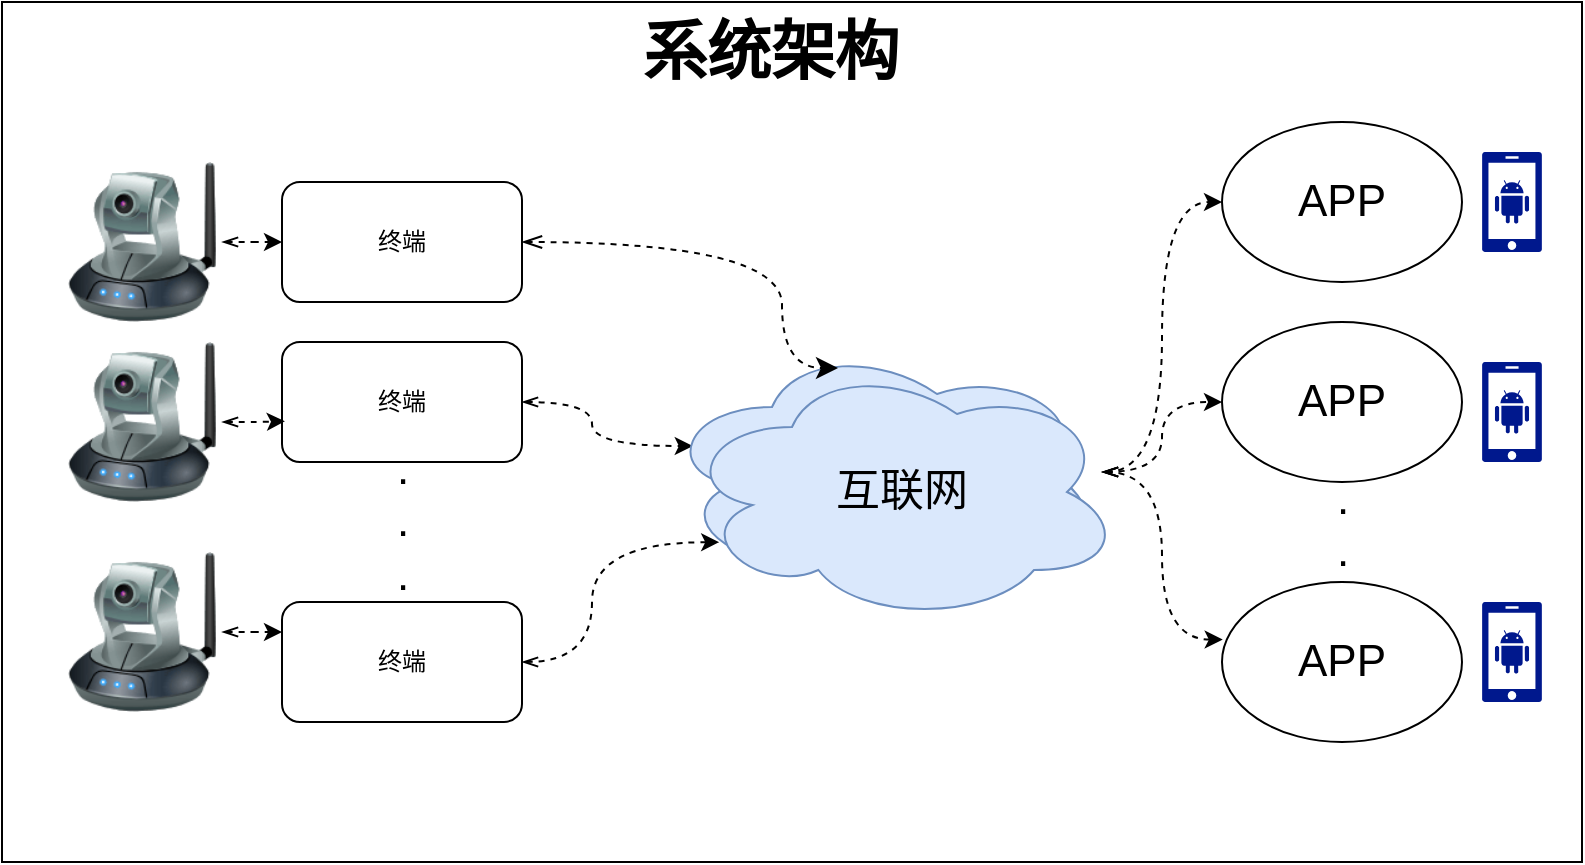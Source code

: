 <mxfile version="20.8.16" type="github"><diagram id="fxU_WV-ga9fd_F4JrnZT" name="第 1 页"><mxGraphModel dx="1235" dy="646" grid="1" gridSize="10" guides="1" tooltips="1" connect="1" arrows="1" fold="1" page="1" pageScale="1" pageWidth="827" pageHeight="1169" math="0" shadow="0"><root><mxCell id="0"/><mxCell id="1" parent="0"/><mxCell id="iTM5kjE527-mfCNKl9yt-34" value="" style="whiteSpace=wrap;html=1;fontSize=32;fontColor=#000000;" vertex="1" parent="1"><mxGeometry x="30" y="130" width="790" height="430" as="geometry"/></mxCell><mxCell id="iTM5kjE527-mfCNKl9yt-1" value="终端" style="rounded=1;whiteSpace=wrap;html=1;" vertex="1" parent="1"><mxGeometry x="170" y="220" width="120" height="60" as="geometry"/></mxCell><mxCell id="iTM5kjE527-mfCNKl9yt-12" style="edgeStyle=orthogonalEdgeStyle;curved=1;orthogonalLoop=1;jettySize=auto;html=1;entryX=0.07;entryY=0.4;entryDx=0;entryDy=0;entryPerimeter=0;dashed=1;fontSize=22;startArrow=openThin;startFill=0;" edge="1" parent="1" source="iTM5kjE527-mfCNKl9yt-2" target="iTM5kjE527-mfCNKl9yt-5"><mxGeometry relative="1" as="geometry"/></mxCell><mxCell id="iTM5kjE527-mfCNKl9yt-2" value="终端" style="rounded=1;whiteSpace=wrap;html=1;" vertex="1" parent="1"><mxGeometry x="170" y="300" width="120" height="60" as="geometry"/></mxCell><mxCell id="iTM5kjE527-mfCNKl9yt-13" style="edgeStyle=orthogonalEdgeStyle;curved=1;orthogonalLoop=1;jettySize=auto;html=1;entryX=0.13;entryY=0.77;entryDx=0;entryDy=0;entryPerimeter=0;dashed=1;fontSize=22;startArrow=openThin;startFill=0;" edge="1" parent="1" source="iTM5kjE527-mfCNKl9yt-3" target="iTM5kjE527-mfCNKl9yt-5"><mxGeometry relative="1" as="geometry"/></mxCell><mxCell id="iTM5kjE527-mfCNKl9yt-3" value="终端" style="rounded=1;whiteSpace=wrap;html=1;" vertex="1" parent="1"><mxGeometry x="170" y="430" width="120" height="60" as="geometry"/></mxCell><mxCell id="iTM5kjE527-mfCNKl9yt-4" value="&lt;font style=&quot;font-size: 22px;&quot;&gt;.&lt;br&gt;.&lt;br&gt;.&lt;/font&gt;" style="text;html=1;align=center;verticalAlign=middle;resizable=0;points=[];autosize=1;strokeColor=none;fillColor=none;" vertex="1" parent="1"><mxGeometry x="215" y="345" width="30" height="90" as="geometry"/></mxCell><mxCell id="iTM5kjE527-mfCNKl9yt-14" style="edgeStyle=orthogonalEdgeStyle;curved=1;orthogonalLoop=1;jettySize=auto;html=1;entryX=0;entryY=0.5;entryDx=0;entryDy=0;dashed=1;fontSize=22;startArrow=openThin;startFill=0;" edge="1" parent="1" source="iTM5kjE527-mfCNKl9yt-5" target="iTM5kjE527-mfCNKl9yt-6"><mxGeometry relative="1" as="geometry"/></mxCell><mxCell id="iTM5kjE527-mfCNKl9yt-15" style="edgeStyle=orthogonalEdgeStyle;curved=1;orthogonalLoop=1;jettySize=auto;html=1;dashed=1;fontSize=22;startArrow=openThin;startFill=0;" edge="1" parent="1" source="iTM5kjE527-mfCNKl9yt-5" target="iTM5kjE527-mfCNKl9yt-7"><mxGeometry relative="1" as="geometry"/></mxCell><mxCell id="iTM5kjE527-mfCNKl9yt-16" style="edgeStyle=orthogonalEdgeStyle;curved=1;orthogonalLoop=1;jettySize=auto;html=1;entryX=0.003;entryY=0.36;entryDx=0;entryDy=0;entryPerimeter=0;dashed=1;fontSize=22;startArrow=openThin;startFill=0;" edge="1" parent="1" source="iTM5kjE527-mfCNKl9yt-5" target="iTM5kjE527-mfCNKl9yt-9"><mxGeometry relative="1" as="geometry"/></mxCell><mxCell id="iTM5kjE527-mfCNKl9yt-5" value="互联网" style="ellipse;shape=cloud;whiteSpace=wrap;html=1;fontSize=22;fillColor=#dae8fc;strokeColor=#6c8ebf;" vertex="1" parent="1"><mxGeometry x="360" y="300" width="220" height="130" as="geometry"/></mxCell><mxCell id="iTM5kjE527-mfCNKl9yt-6" value="APP" style="ellipse;whiteSpace=wrap;html=1;fontSize=22;" vertex="1" parent="1"><mxGeometry x="640" y="190" width="120" height="80" as="geometry"/></mxCell><mxCell id="iTM5kjE527-mfCNKl9yt-7" value="APP" style="ellipse;whiteSpace=wrap;html=1;fontSize=22;" vertex="1" parent="1"><mxGeometry x="640" y="290" width="120" height="80" as="geometry"/></mxCell><mxCell id="iTM5kjE527-mfCNKl9yt-8" value="&lt;font style=&quot;font-size: 22px;&quot;&gt;.&lt;br&gt;.&lt;br&gt;.&lt;/font&gt;" style="text;html=1;align=center;verticalAlign=middle;resizable=0;points=[];autosize=1;strokeColor=none;fillColor=none;" vertex="1" parent="1"><mxGeometry x="685" y="360" width="30" height="90" as="geometry"/></mxCell><mxCell id="iTM5kjE527-mfCNKl9yt-9" value="APP" style="ellipse;whiteSpace=wrap;html=1;fontSize=22;" vertex="1" parent="1"><mxGeometry x="640" y="420" width="120" height="80" as="geometry"/></mxCell><mxCell id="iTM5kjE527-mfCNKl9yt-11" value="" style="edgeStyle=segmentEdgeStyle;endArrow=classic;html=1;curved=1;endSize=8;startSize=8;sourcePerimeterSpacing=0;targetPerimeterSpacing=0;fontSize=22;startArrow=openThin;startFill=0;exitX=1;exitY=0.5;exitDx=0;exitDy=0;entryX=0.4;entryY=0.1;entryDx=0;entryDy=0;entryPerimeter=0;dashed=1;" edge="1" parent="1" source="iTM5kjE527-mfCNKl9yt-1" target="iTM5kjE527-mfCNKl9yt-5"><mxGeometry width="100" relative="1" as="geometry"><mxPoint x="370" y="220" as="sourcePoint"/><mxPoint x="470" y="260" as="targetPoint"/><Array as="points"><mxPoint x="420" y="250"/><mxPoint x="420" y="313"/></Array></mxGeometry></mxCell><mxCell id="iTM5kjE527-mfCNKl9yt-21" style="edgeStyle=orthogonalEdgeStyle;curved=1;orthogonalLoop=1;jettySize=auto;html=1;entryX=0;entryY=0.5;entryDx=0;entryDy=0;dashed=1;fontSize=22;startArrow=openThin;startFill=0;" edge="1" parent="1" source="iTM5kjE527-mfCNKl9yt-18" target="iTM5kjE527-mfCNKl9yt-1"><mxGeometry relative="1" as="geometry"/></mxCell><mxCell id="iTM5kjE527-mfCNKl9yt-18" value="" style="image;html=1;image=img/lib/clip_art/networking/Ip_Camera_128x128.png;fontSize=22;" vertex="1" parent="1"><mxGeometry x="60" y="210" width="80" height="80" as="geometry"/></mxCell><mxCell id="iTM5kjE527-mfCNKl9yt-22" style="edgeStyle=orthogonalEdgeStyle;curved=1;orthogonalLoop=1;jettySize=auto;html=1;entryX=0.012;entryY=0.66;entryDx=0;entryDy=0;entryPerimeter=0;dashed=1;fontSize=22;startArrow=openThin;startFill=0;" edge="1" parent="1" source="iTM5kjE527-mfCNKl9yt-19" target="iTM5kjE527-mfCNKl9yt-2"><mxGeometry relative="1" as="geometry"/></mxCell><mxCell id="iTM5kjE527-mfCNKl9yt-19" value="" style="image;html=1;image=img/lib/clip_art/networking/Ip_Camera_128x128.png;fontSize=22;" vertex="1" parent="1"><mxGeometry x="60" y="300" width="80" height="80" as="geometry"/></mxCell><mxCell id="iTM5kjE527-mfCNKl9yt-23" style="edgeStyle=orthogonalEdgeStyle;curved=1;orthogonalLoop=1;jettySize=auto;html=1;entryX=0;entryY=0.25;entryDx=0;entryDy=0;dashed=1;fontSize=22;startArrow=openThin;startFill=0;" edge="1" parent="1" source="iTM5kjE527-mfCNKl9yt-20" target="iTM5kjE527-mfCNKl9yt-3"><mxGeometry relative="1" as="geometry"/></mxCell><mxCell id="iTM5kjE527-mfCNKl9yt-20" value="" style="image;html=1;image=img/lib/clip_art/networking/Ip_Camera_128x128.png;fontSize=22;" vertex="1" parent="1"><mxGeometry x="60" y="405" width="80" height="80" as="geometry"/></mxCell><mxCell id="iTM5kjE527-mfCNKl9yt-24" value="系统架构" style="text;html=1;align=center;verticalAlign=middle;resizable=0;points=[];autosize=1;fontSize=32;fontStyle=1" vertex="1" parent="1"><mxGeometry x="339" y="130" width="150" height="50" as="geometry"/></mxCell><mxCell id="iTM5kjE527-mfCNKl9yt-27" value="互联网" style="ellipse;shape=cloud;whiteSpace=wrap;html=1;fontSize=22;fillColor=#dae8fc;strokeColor=#6c8ebf;" vertex="1" parent="1"><mxGeometry x="370" y="310" width="220" height="130" as="geometry"/></mxCell><mxCell id="iTM5kjE527-mfCNKl9yt-30" value="" style="sketch=0;aspect=fixed;pointerEvents=1;shadow=0;dashed=0;html=1;strokeColor=none;labelPosition=center;verticalLabelPosition=bottom;verticalAlign=top;align=center;fillColor=#00188D;shape=mxgraph.mscae.enterprise.android_phone;fontSize=32;fontColor=#000000;" vertex="1" parent="1"><mxGeometry x="770" y="205" width="30" height="50" as="geometry"/></mxCell><mxCell id="iTM5kjE527-mfCNKl9yt-32" value="" style="sketch=0;aspect=fixed;pointerEvents=1;shadow=0;dashed=0;html=1;strokeColor=none;labelPosition=center;verticalLabelPosition=bottom;verticalAlign=top;align=center;fillColor=#00188D;shape=mxgraph.mscae.enterprise.android_phone;fontSize=32;fontColor=#000000;" vertex="1" parent="1"><mxGeometry x="770" y="310" width="30" height="50" as="geometry"/></mxCell><mxCell id="iTM5kjE527-mfCNKl9yt-33" value="" style="sketch=0;aspect=fixed;pointerEvents=1;shadow=0;dashed=0;html=1;strokeColor=none;labelPosition=center;verticalLabelPosition=bottom;verticalAlign=top;align=center;fillColor=#00188D;shape=mxgraph.mscae.enterprise.android_phone;fontSize=32;fontColor=#000000;" vertex="1" parent="1"><mxGeometry x="770" y="430" width="30" height="50" as="geometry"/></mxCell></root></mxGraphModel></diagram></mxfile>